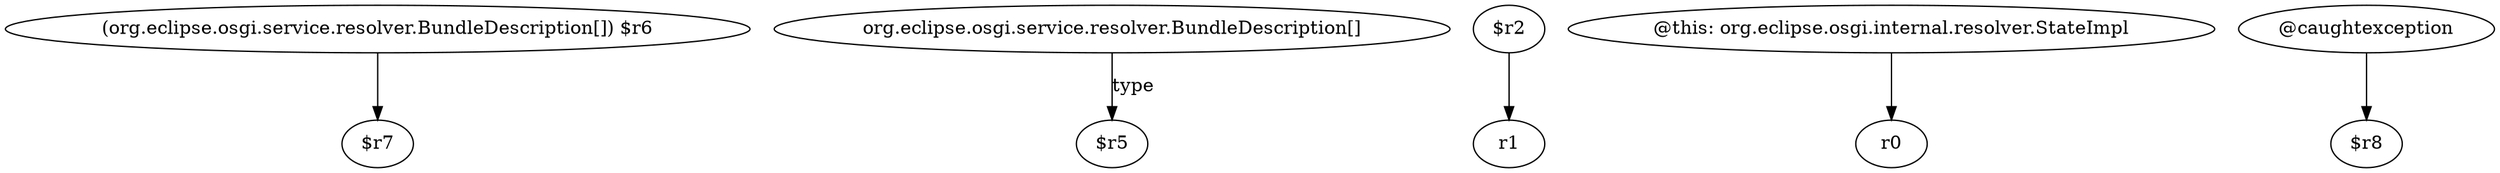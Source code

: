 digraph g {
0[label="(org.eclipse.osgi.service.resolver.BundleDescription[]) $r6"]
1[label="$r7"]
0->1[label=""]
2[label="org.eclipse.osgi.service.resolver.BundleDescription[]"]
3[label="$r5"]
2->3[label="type"]
4[label="$r2"]
5[label="r1"]
4->5[label=""]
6[label="@this: org.eclipse.osgi.internal.resolver.StateImpl"]
7[label="r0"]
6->7[label=""]
8[label="@caughtexception"]
9[label="$r8"]
8->9[label=""]
}